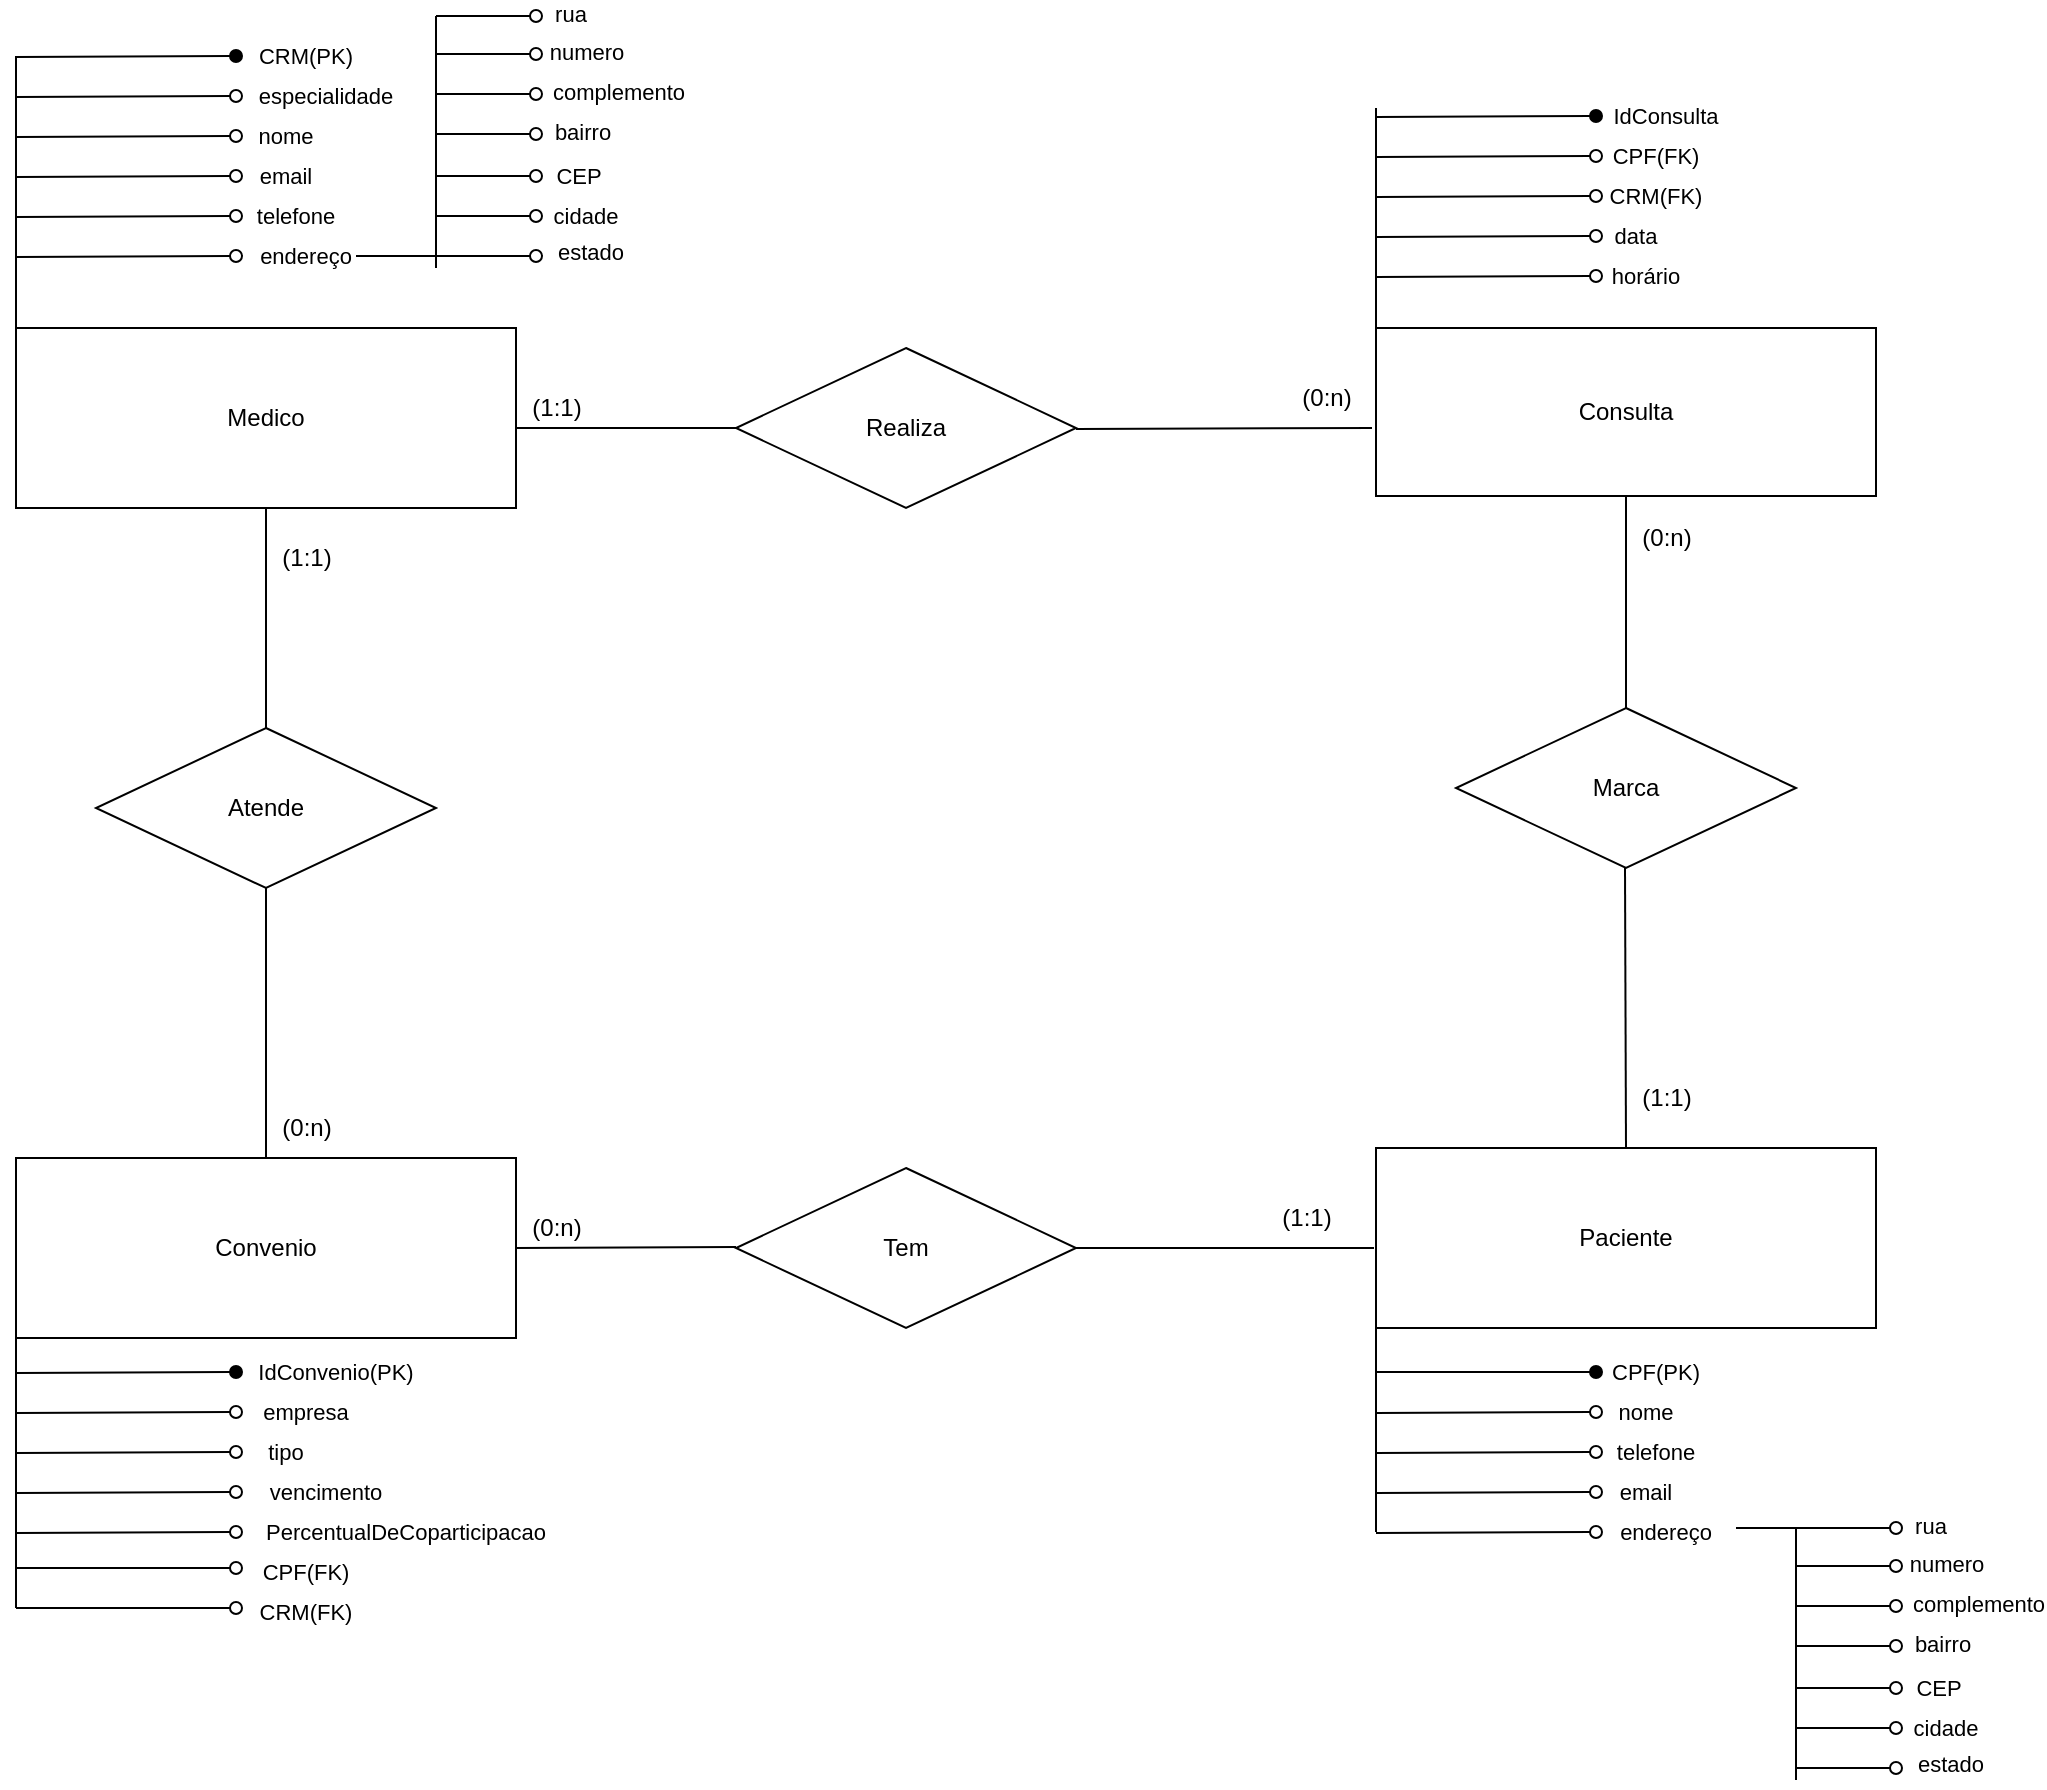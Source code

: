 <mxfile version="24.7.8">
  <diagram id="R2lEEEUBdFMjLlhIrx00" name="Page-1">
    <mxGraphModel dx="1639" dy="1998" grid="1" gridSize="10" guides="1" tooltips="1" connect="1" arrows="1" fold="1" page="1" pageScale="1" pageWidth="850" pageHeight="1100" math="0" shadow="0" extFonts="Permanent Marker^https://fonts.googleapis.com/css?family=Permanent+Marker">
      <root>
        <mxCell id="0" />
        <mxCell id="1" parent="0" />
        <mxCell id="6JEBwcmMibWsPmryH19Y-30" value="Realiza" style="rhombus;whiteSpace=wrap;html=1;" parent="1" vertex="1">
          <mxGeometry x="380" y="170" width="170" height="80" as="geometry" />
        </mxCell>
        <mxCell id="6JEBwcmMibWsPmryH19Y-31" value="Marca" style="rhombus;whiteSpace=wrap;html=1;" parent="1" vertex="1">
          <mxGeometry x="740" y="350" width="170" height="80" as="geometry" />
        </mxCell>
        <mxCell id="6JEBwcmMibWsPmryH19Y-32" value="Tem" style="rhombus;whiteSpace=wrap;html=1;" parent="1" vertex="1">
          <mxGeometry x="380" y="580" width="170" height="80" as="geometry" />
        </mxCell>
        <mxCell id="6JEBwcmMibWsPmryH19Y-33" value="" style="endArrow=none;html=1;rounded=0;entryX=0;entryY=0.5;entryDx=0;entryDy=0;" parent="1" target="6JEBwcmMibWsPmryH19Y-30" edge="1">
          <mxGeometry width="50" height="50" relative="1" as="geometry">
            <mxPoint x="270" y="210" as="sourcePoint" />
            <mxPoint x="350" y="200" as="targetPoint" />
          </mxGeometry>
        </mxCell>
        <mxCell id="6JEBwcmMibWsPmryH19Y-38" value="" style="endArrow=none;html=1;rounded=0;exitX=1;exitY=0.033;exitDx=0;exitDy=0;exitPerimeter=0;entryX=-0.004;entryY=0;entryDx=0;entryDy=0;entryPerimeter=0;" parent="1" edge="1">
          <mxGeometry width="50" height="50" relative="1" as="geometry">
            <mxPoint x="550" y="620" as="sourcePoint" />
            <mxPoint x="699" y="620" as="targetPoint" />
          </mxGeometry>
        </mxCell>
        <mxCell id="6JEBwcmMibWsPmryH19Y-39" value="" style="endArrow=none;html=1;rounded=0;exitX=1;exitY=0.033;exitDx=0;exitDy=0;exitPerimeter=0;entryX=0;entryY=0;entryDx=0;entryDy=0;entryPerimeter=0;" parent="1" edge="1">
          <mxGeometry width="50" height="50" relative="1" as="geometry">
            <mxPoint x="270" y="620" as="sourcePoint" />
            <mxPoint x="380" y="619.5" as="targetPoint" />
          </mxGeometry>
        </mxCell>
        <mxCell id="6JEBwcmMibWsPmryH19Y-40" value="" style="endArrow=oval;html=1;rounded=0;exitX=1;exitY=0.033;exitDx=0;exitDy=0;exitPerimeter=0;entryX=0;entryY=0;entryDx=0;entryDy=0;entryPerimeter=0;endFill=1;" parent="1" edge="1">
          <mxGeometry width="50" height="50" relative="1" as="geometry">
            <mxPoint x="20" y="24.5" as="sourcePoint" />
            <mxPoint x="130" y="24" as="targetPoint" />
          </mxGeometry>
        </mxCell>
        <mxCell id="6JEBwcmMibWsPmryH19Y-41" value="" style="endArrow=oval;html=1;rounded=0;exitX=1;exitY=0.033;exitDx=0;exitDy=0;exitPerimeter=0;entryX=0;entryY=0;entryDx=0;entryDy=0;entryPerimeter=0;endFill=0;" parent="1" edge="1">
          <mxGeometry width="50" height="50" relative="1" as="geometry">
            <mxPoint x="20" y="44.5" as="sourcePoint" />
            <mxPoint x="130" y="44" as="targetPoint" />
          </mxGeometry>
        </mxCell>
        <mxCell id="6JEBwcmMibWsPmryH19Y-42" value="" style="endArrow=oval;html=1;rounded=0;exitX=1;exitY=0.033;exitDx=0;exitDy=0;exitPerimeter=0;entryX=0;entryY=0;entryDx=0;entryDy=0;entryPerimeter=0;endFill=0;" parent="1" edge="1">
          <mxGeometry width="50" height="50" relative="1" as="geometry">
            <mxPoint x="20" y="64.5" as="sourcePoint" />
            <mxPoint x="130" y="64" as="targetPoint" />
          </mxGeometry>
        </mxCell>
        <mxCell id="6JEBwcmMibWsPmryH19Y-43" value="" style="endArrow=oval;html=1;rounded=0;exitX=1;exitY=0.033;exitDx=0;exitDy=0;exitPerimeter=0;entryX=0;entryY=0;entryDx=0;entryDy=0;entryPerimeter=0;endFill=0;" parent="1" edge="1">
          <mxGeometry width="50" height="50" relative="1" as="geometry">
            <mxPoint x="20" y="84.5" as="sourcePoint" />
            <mxPoint x="130" y="84" as="targetPoint" />
          </mxGeometry>
        </mxCell>
        <mxCell id="6JEBwcmMibWsPmryH19Y-44" value="" style="endArrow=oval;html=1;rounded=0;exitX=1;exitY=0.033;exitDx=0;exitDy=0;exitPerimeter=0;entryX=0;entryY=0;entryDx=0;entryDy=0;entryPerimeter=0;endFill=0;" parent="1" edge="1">
          <mxGeometry width="50" height="50" relative="1" as="geometry">
            <mxPoint x="20" y="104.5" as="sourcePoint" />
            <mxPoint x="130" y="104" as="targetPoint" />
          </mxGeometry>
        </mxCell>
        <mxCell id="6JEBwcmMibWsPmryH19Y-45" value="" style="endArrow=oval;html=1;rounded=0;exitX=1;exitY=0.033;exitDx=0;exitDy=0;exitPerimeter=0;entryX=0;entryY=0;entryDx=0;entryDy=0;entryPerimeter=0;endFill=0;" parent="1" edge="1">
          <mxGeometry width="50" height="50" relative="1" as="geometry">
            <mxPoint x="20" y="124.5" as="sourcePoint" />
            <mxPoint x="130" y="124" as="targetPoint" />
          </mxGeometry>
        </mxCell>
        <mxCell id="6JEBwcmMibWsPmryH19Y-46" value="&lt;font style=&quot;font-size: 11px;&quot;&gt;CRM(PK)&lt;/font&gt;" style="text;html=1;align=center;verticalAlign=middle;whiteSpace=wrap;rounded=0;fontSize=11;" parent="1" vertex="1">
          <mxGeometry x="150" y="14" width="30" height="20" as="geometry" />
        </mxCell>
        <mxCell id="6JEBwcmMibWsPmryH19Y-47" value="&lt;font style=&quot;font-size: 11px;&quot;&gt;especialidade&lt;/font&gt;" style="text;html=1;align=center;verticalAlign=middle;whiteSpace=wrap;rounded=0;fontSize=11;" parent="1" vertex="1">
          <mxGeometry x="160" y="34" width="30" height="20" as="geometry" />
        </mxCell>
        <mxCell id="6JEBwcmMibWsPmryH19Y-48" value="&lt;font style=&quot;font-size: 11px;&quot;&gt;nome&lt;/font&gt;" style="text;html=1;align=center;verticalAlign=middle;whiteSpace=wrap;rounded=0;fontSize=11;" parent="1" vertex="1">
          <mxGeometry x="140" y="54" width="30" height="20" as="geometry" />
        </mxCell>
        <mxCell id="6JEBwcmMibWsPmryH19Y-49" value="&lt;font style=&quot;font-size: 11px;&quot;&gt;email&lt;/font&gt;" style="text;html=1;align=center;verticalAlign=middle;whiteSpace=wrap;rounded=0;fontSize=11;" parent="1" vertex="1">
          <mxGeometry x="140" y="74" width="30" height="20" as="geometry" />
        </mxCell>
        <mxCell id="6JEBwcmMibWsPmryH19Y-50" value="telefone" style="text;html=1;align=center;verticalAlign=middle;whiteSpace=wrap;rounded=0;fontSize=11;" parent="1" vertex="1">
          <mxGeometry x="140" y="94" width="40" height="20" as="geometry" />
        </mxCell>
        <mxCell id="6JEBwcmMibWsPmryH19Y-51" value="&lt;font style=&quot;font-size: 11px;&quot;&gt;endereço&lt;/font&gt;" style="text;html=1;align=center;verticalAlign=middle;whiteSpace=wrap;rounded=0;fontSize=11;" parent="1" vertex="1">
          <mxGeometry x="150" y="114" width="30" height="20" as="geometry" />
        </mxCell>
        <mxCell id="6JEBwcmMibWsPmryH19Y-53" value="" style="endArrow=none;html=1;rounded=0;exitX=0;exitY=0;exitDx=0;exitDy=0;" parent="1" source="KnguoLS322Blt1NGnN99-21" edge="1">
          <mxGeometry width="50" height="50" relative="1" as="geometry">
            <mxPoint x="21" y="150" as="sourcePoint" />
            <mxPoint x="20" y="24" as="targetPoint" />
          </mxGeometry>
        </mxCell>
        <mxCell id="6JEBwcmMibWsPmryH19Y-55" value="" style="endArrow=oval;html=1;rounded=0;endFill=0;" parent="1" edge="1">
          <mxGeometry width="50" height="50" relative="1" as="geometry">
            <mxPoint x="230" y="23" as="sourcePoint" />
            <mxPoint x="280" y="23" as="targetPoint" />
          </mxGeometry>
        </mxCell>
        <mxCell id="6JEBwcmMibWsPmryH19Y-56" value="" style="endArrow=oval;html=1;rounded=0;endFill=0;" parent="1" edge="1">
          <mxGeometry width="50" height="50" relative="1" as="geometry">
            <mxPoint x="230" y="43" as="sourcePoint" />
            <mxPoint x="280" y="43" as="targetPoint" />
          </mxGeometry>
        </mxCell>
        <mxCell id="6JEBwcmMibWsPmryH19Y-57" value="" style="endArrow=oval;html=1;rounded=0;endFill=0;" parent="1" edge="1">
          <mxGeometry width="50" height="50" relative="1" as="geometry">
            <mxPoint x="230" y="63" as="sourcePoint" />
            <mxPoint x="280" y="63" as="targetPoint" />
          </mxGeometry>
        </mxCell>
        <mxCell id="6JEBwcmMibWsPmryH19Y-58" value="" style="endArrow=oval;html=1;rounded=0;endFill=0;" parent="1" edge="1">
          <mxGeometry width="50" height="50" relative="1" as="geometry">
            <mxPoint x="230" y="84" as="sourcePoint" />
            <mxPoint x="280" y="84" as="targetPoint" />
          </mxGeometry>
        </mxCell>
        <mxCell id="6JEBwcmMibWsPmryH19Y-59" value="" style="endArrow=oval;html=1;rounded=0;endFill=0;" parent="1" edge="1">
          <mxGeometry width="50" height="50" relative="1" as="geometry">
            <mxPoint x="230" y="104" as="sourcePoint" />
            <mxPoint x="280" y="104" as="targetPoint" />
          </mxGeometry>
        </mxCell>
        <mxCell id="6JEBwcmMibWsPmryH19Y-60" value="" style="endArrow=oval;html=1;rounded=0;endFill=0;" parent="1" edge="1">
          <mxGeometry width="50" height="50" relative="1" as="geometry">
            <mxPoint x="230" y="4" as="sourcePoint" />
            <mxPoint x="280" y="4" as="targetPoint" />
          </mxGeometry>
        </mxCell>
        <mxCell id="6JEBwcmMibWsPmryH19Y-61" value="" style="endArrow=oval;html=1;rounded=0;endFill=0;" parent="1" edge="1">
          <mxGeometry width="50" height="50" relative="1" as="geometry">
            <mxPoint x="230" y="124" as="sourcePoint" />
            <mxPoint x="280" y="124" as="targetPoint" />
          </mxGeometry>
        </mxCell>
        <mxCell id="6JEBwcmMibWsPmryH19Y-63" value="&lt;font style=&quot;font-size: 11px;&quot;&gt;rua&lt;/font&gt;" style="text;html=1;align=center;verticalAlign=middle;whiteSpace=wrap;rounded=0;fontSize=11;" parent="1" vertex="1">
          <mxGeometry x="280" y="-4" width="35" height="14" as="geometry" />
        </mxCell>
        <mxCell id="6JEBwcmMibWsPmryH19Y-64" value="numero" style="text;html=1;align=center;verticalAlign=middle;whiteSpace=wrap;rounded=0;fontSize=11;" parent="1" vertex="1">
          <mxGeometry x="287.5" y="10" width="35" height="24" as="geometry" />
        </mxCell>
        <mxCell id="6JEBwcmMibWsPmryH19Y-65" value="&lt;font style=&quot;font-size: 11px;&quot;&gt;complemento&lt;/font&gt;" style="text;html=1;align=center;verticalAlign=middle;whiteSpace=wrap;rounded=0;fontSize=11;" parent="1" vertex="1">
          <mxGeometry x="300" y="30" width="43" height="24" as="geometry" />
        </mxCell>
        <mxCell id="6JEBwcmMibWsPmryH19Y-66" value="&lt;font style=&quot;font-size: 11px;&quot;&gt;bairro&lt;/font&gt;" style="text;html=1;align=center;verticalAlign=middle;whiteSpace=wrap;rounded=0;fontSize=11;" parent="1" vertex="1">
          <mxGeometry x="282" y="50" width="43" height="24" as="geometry" />
        </mxCell>
        <mxCell id="6JEBwcmMibWsPmryH19Y-67" value="&lt;font style=&quot;font-size: 11px;&quot;&gt;CEP&lt;/font&gt;" style="text;html=1;align=center;verticalAlign=middle;whiteSpace=wrap;rounded=0;fontSize=11;" parent="1" vertex="1">
          <mxGeometry x="280" y="69" width="43" height="30" as="geometry" />
        </mxCell>
        <mxCell id="6JEBwcmMibWsPmryH19Y-68" value="cidade" style="text;html=1;align=center;verticalAlign=middle;whiteSpace=wrap;rounded=0;fontSize=11;" parent="1" vertex="1">
          <mxGeometry x="285" y="89" width="40" height="30" as="geometry" />
        </mxCell>
        <mxCell id="6JEBwcmMibWsPmryH19Y-69" value="&lt;font style=&quot;font-size: 11px;&quot;&gt;estado&lt;/font&gt;" style="text;html=1;align=center;verticalAlign=middle;whiteSpace=wrap;rounded=0;fontSize=11;" parent="1" vertex="1">
          <mxGeometry x="286" y="110" width="43" height="24" as="geometry" />
        </mxCell>
        <mxCell id="6JEBwcmMibWsPmryH19Y-70" value="" style="endArrow=none;html=1;rounded=0;" parent="1" edge="1">
          <mxGeometry width="50" height="50" relative="1" as="geometry">
            <mxPoint x="230" y="130" as="sourcePoint" />
            <mxPoint x="230" y="4" as="targetPoint" />
          </mxGeometry>
        </mxCell>
        <mxCell id="6JEBwcmMibWsPmryH19Y-72" value="" style="endArrow=none;html=1;rounded=0;" parent="1" edge="1">
          <mxGeometry width="50" height="50" relative="1" as="geometry">
            <mxPoint x="190" y="124" as="sourcePoint" />
            <mxPoint x="230" y="124" as="targetPoint" />
          </mxGeometry>
        </mxCell>
        <mxCell id="6JEBwcmMibWsPmryH19Y-80" value="" style="endArrow=oval;html=1;rounded=0;entryX=0;entryY=0;entryDx=0;entryDy=0;entryPerimeter=0;endFill=1;" parent="1" edge="1">
          <mxGeometry width="50" height="50" relative="1" as="geometry">
            <mxPoint x="700" y="682" as="sourcePoint" />
            <mxPoint x="810" y="682" as="targetPoint" />
          </mxGeometry>
        </mxCell>
        <mxCell id="6JEBwcmMibWsPmryH19Y-81" value="" style="endArrow=oval;html=1;rounded=0;exitX=1;exitY=0.033;exitDx=0;exitDy=0;exitPerimeter=0;entryX=0;entryY=0;entryDx=0;entryDy=0;entryPerimeter=0;endFill=0;" parent="1" edge="1">
          <mxGeometry width="50" height="50" relative="1" as="geometry">
            <mxPoint x="700" y="702.5" as="sourcePoint" />
            <mxPoint x="810" y="702" as="targetPoint" />
          </mxGeometry>
        </mxCell>
        <mxCell id="6JEBwcmMibWsPmryH19Y-82" value="" style="endArrow=oval;html=1;rounded=0;exitX=1;exitY=0.033;exitDx=0;exitDy=0;exitPerimeter=0;entryX=0;entryY=0;entryDx=0;entryDy=0;entryPerimeter=0;endFill=0;" parent="1" edge="1">
          <mxGeometry width="50" height="50" relative="1" as="geometry">
            <mxPoint x="700" y="722.5" as="sourcePoint" />
            <mxPoint x="810" y="722" as="targetPoint" />
          </mxGeometry>
        </mxCell>
        <mxCell id="6JEBwcmMibWsPmryH19Y-83" value="" style="endArrow=oval;html=1;rounded=0;exitX=1;exitY=0.033;exitDx=0;exitDy=0;exitPerimeter=0;entryX=0;entryY=0;entryDx=0;entryDy=0;entryPerimeter=0;endFill=0;" parent="1" edge="1">
          <mxGeometry width="50" height="50" relative="1" as="geometry">
            <mxPoint x="700" y="742.5" as="sourcePoint" />
            <mxPoint x="810" y="742" as="targetPoint" />
          </mxGeometry>
        </mxCell>
        <mxCell id="6JEBwcmMibWsPmryH19Y-84" value="" style="endArrow=oval;html=1;rounded=0;exitX=1;exitY=0.033;exitDx=0;exitDy=0;exitPerimeter=0;entryX=0;entryY=0;entryDx=0;entryDy=0;entryPerimeter=0;endFill=0;" parent="1" edge="1">
          <mxGeometry width="50" height="50" relative="1" as="geometry">
            <mxPoint x="700" y="762.5" as="sourcePoint" />
            <mxPoint x="810" y="762" as="targetPoint" />
          </mxGeometry>
        </mxCell>
        <mxCell id="6JEBwcmMibWsPmryH19Y-86" value="" style="endArrow=none;html=1;rounded=0;entryX=0;entryY=1;entryDx=0;entryDy=0;" parent="1" edge="1">
          <mxGeometry width="50" height="50" relative="1" as="geometry">
            <mxPoint x="700" y="762" as="sourcePoint" />
            <mxPoint x="700" y="660" as="targetPoint" />
          </mxGeometry>
        </mxCell>
        <mxCell id="6JEBwcmMibWsPmryH19Y-87" value="CPF(PK)" style="text;html=1;align=center;verticalAlign=middle;whiteSpace=wrap;rounded=0;fontSize=11;" parent="1" vertex="1">
          <mxGeometry x="820" y="672" width="40" height="20" as="geometry" />
        </mxCell>
        <mxCell id="6JEBwcmMibWsPmryH19Y-88" value="nome" style="text;html=1;align=center;verticalAlign=middle;whiteSpace=wrap;rounded=0;fontSize=11;" parent="1" vertex="1">
          <mxGeometry x="820" y="692" width="30" height="20" as="geometry" />
        </mxCell>
        <mxCell id="6JEBwcmMibWsPmryH19Y-89" value="telefone" style="text;html=1;align=center;verticalAlign=middle;whiteSpace=wrap;rounded=0;fontSize=11;" parent="1" vertex="1">
          <mxGeometry x="820" y="712" width="40" height="20" as="geometry" />
        </mxCell>
        <mxCell id="6JEBwcmMibWsPmryH19Y-90" value="email" style="text;html=1;align=center;verticalAlign=middle;whiteSpace=wrap;rounded=0;fontSize=11;" parent="1" vertex="1">
          <mxGeometry x="820" y="732" width="30" height="20" as="geometry" />
        </mxCell>
        <mxCell id="6JEBwcmMibWsPmryH19Y-91" value="endereço" style="text;html=1;align=center;verticalAlign=middle;whiteSpace=wrap;rounded=0;fontSize=11;" parent="1" vertex="1">
          <mxGeometry x="830" y="752" width="30" height="20" as="geometry" />
        </mxCell>
        <mxCell id="6JEBwcmMibWsPmryH19Y-93" value="" style="endArrow=oval;html=1;rounded=0;exitX=1;exitY=0.033;exitDx=0;exitDy=0;exitPerimeter=0;entryX=0;entryY=0;entryDx=0;entryDy=0;entryPerimeter=0;endFill=1;" parent="1" edge="1">
          <mxGeometry width="50" height="50" relative="1" as="geometry">
            <mxPoint x="700" y="54.5" as="sourcePoint" />
            <mxPoint x="810" y="54" as="targetPoint" />
          </mxGeometry>
        </mxCell>
        <mxCell id="6JEBwcmMibWsPmryH19Y-94" value="" style="endArrow=oval;html=1;rounded=0;exitX=1;exitY=0.033;exitDx=0;exitDy=0;exitPerimeter=0;entryX=0;entryY=0;entryDx=0;entryDy=0;entryPerimeter=0;endFill=0;" parent="1" edge="1">
          <mxGeometry width="50" height="50" relative="1" as="geometry">
            <mxPoint x="700" y="114.5" as="sourcePoint" />
            <mxPoint x="810" y="114" as="targetPoint" />
          </mxGeometry>
        </mxCell>
        <mxCell id="6JEBwcmMibWsPmryH19Y-95" value="" style="endArrow=oval;html=1;rounded=0;exitX=1;exitY=0.033;exitDx=0;exitDy=0;exitPerimeter=0;entryX=0;entryY=0;entryDx=0;entryDy=0;entryPerimeter=0;endFill=0;" parent="1" edge="1">
          <mxGeometry width="50" height="50" relative="1" as="geometry">
            <mxPoint x="700" y="134.5" as="sourcePoint" />
            <mxPoint x="810" y="134" as="targetPoint" />
          </mxGeometry>
        </mxCell>
        <mxCell id="6JEBwcmMibWsPmryH19Y-98" value="" style="endArrow=none;html=1;rounded=0;exitX=0;exitY=0;exitDx=0;exitDy=0;" parent="1" source="KnguoLS322Blt1NGnN99-20" edge="1">
          <mxGeometry width="50" height="50" relative="1" as="geometry">
            <mxPoint x="700" y="150" as="sourcePoint" />
            <mxPoint x="700" y="50" as="targetPoint" />
          </mxGeometry>
        </mxCell>
        <mxCell id="6JEBwcmMibWsPmryH19Y-99" value="IdConsulta" style="text;html=1;align=center;verticalAlign=middle;whiteSpace=wrap;rounded=0;fontSize=11;" parent="1" vertex="1">
          <mxGeometry x="825" y="44" width="40" height="20" as="geometry" />
        </mxCell>
        <mxCell id="6JEBwcmMibWsPmryH19Y-100" value="data" style="text;html=1;align=center;verticalAlign=middle;whiteSpace=wrap;rounded=0;fontSize=11;" parent="1" vertex="1">
          <mxGeometry x="815" y="104" width="30" height="20" as="geometry" />
        </mxCell>
        <mxCell id="6JEBwcmMibWsPmryH19Y-101" value="horário" style="text;html=1;align=center;verticalAlign=middle;whiteSpace=wrap;rounded=0;fontSize=11;" parent="1" vertex="1">
          <mxGeometry x="815" y="124" width="40" height="20" as="geometry" />
        </mxCell>
        <mxCell id="6JEBwcmMibWsPmryH19Y-104" value="" style="endArrow=oval;html=1;rounded=0;exitX=1;exitY=0.033;exitDx=0;exitDy=0;exitPerimeter=0;entryX=0;entryY=0;entryDx=0;entryDy=0;entryPerimeter=0;endFill=1;" parent="1" edge="1">
          <mxGeometry width="50" height="50" relative="1" as="geometry">
            <mxPoint x="20" y="682.5" as="sourcePoint" />
            <mxPoint x="130" y="682" as="targetPoint" />
          </mxGeometry>
        </mxCell>
        <mxCell id="6JEBwcmMibWsPmryH19Y-105" value="" style="endArrow=oval;html=1;rounded=0;exitX=1;exitY=0.033;exitDx=0;exitDy=0;exitPerimeter=0;entryX=0;entryY=0;entryDx=0;entryDy=0;entryPerimeter=0;endFill=0;" parent="1" edge="1">
          <mxGeometry width="50" height="50" relative="1" as="geometry">
            <mxPoint x="20" y="702.5" as="sourcePoint" />
            <mxPoint x="130" y="702" as="targetPoint" />
          </mxGeometry>
        </mxCell>
        <mxCell id="6JEBwcmMibWsPmryH19Y-106" value="" style="endArrow=oval;html=1;rounded=0;exitX=1;exitY=0.033;exitDx=0;exitDy=0;exitPerimeter=0;entryX=0;entryY=0;entryDx=0;entryDy=0;entryPerimeter=0;endFill=0;" parent="1" edge="1">
          <mxGeometry width="50" height="50" relative="1" as="geometry">
            <mxPoint x="20" y="722.5" as="sourcePoint" />
            <mxPoint x="130" y="722" as="targetPoint" />
          </mxGeometry>
        </mxCell>
        <mxCell id="6JEBwcmMibWsPmryH19Y-107" value="" style="endArrow=oval;html=1;rounded=0;exitX=1;exitY=0.033;exitDx=0;exitDy=0;exitPerimeter=0;entryX=0;entryY=0;entryDx=0;entryDy=0;entryPerimeter=0;endFill=0;" parent="1" edge="1">
          <mxGeometry width="50" height="50" relative="1" as="geometry">
            <mxPoint x="20" y="742.5" as="sourcePoint" />
            <mxPoint x="130" y="742" as="targetPoint" />
          </mxGeometry>
        </mxCell>
        <mxCell id="6JEBwcmMibWsPmryH19Y-108" value="" style="endArrow=oval;html=1;rounded=0;exitX=1;exitY=0.033;exitDx=0;exitDy=0;exitPerimeter=0;entryX=0;entryY=0;entryDx=0;entryDy=0;entryPerimeter=0;endFill=0;" parent="1" edge="1">
          <mxGeometry width="50" height="50" relative="1" as="geometry">
            <mxPoint x="20" y="762.5" as="sourcePoint" />
            <mxPoint x="130" y="762" as="targetPoint" />
          </mxGeometry>
        </mxCell>
        <mxCell id="6JEBwcmMibWsPmryH19Y-109" value="" style="endArrow=none;html=1;rounded=0;entryX=0;entryY=1;entryDx=0;entryDy=0;" parent="1" edge="1">
          <mxGeometry width="50" height="50" relative="1" as="geometry">
            <mxPoint x="20" y="800" as="sourcePoint" />
            <mxPoint x="20" y="660" as="targetPoint" />
          </mxGeometry>
        </mxCell>
        <mxCell id="6JEBwcmMibWsPmryH19Y-110" value="IdConvenio(PK)" style="text;html=1;align=center;verticalAlign=middle;whiteSpace=wrap;rounded=0;fontSize=11;" parent="1" vertex="1">
          <mxGeometry x="160" y="672" width="40" height="20" as="geometry" />
        </mxCell>
        <mxCell id="6JEBwcmMibWsPmryH19Y-111" value="empresa" style="text;html=1;align=center;verticalAlign=middle;whiteSpace=wrap;rounded=0;fontSize=11;" parent="1" vertex="1">
          <mxGeometry x="150" y="692" width="30" height="20" as="geometry" />
        </mxCell>
        <mxCell id="6JEBwcmMibWsPmryH19Y-112" value="tipo" style="text;html=1;align=center;verticalAlign=middle;whiteSpace=wrap;rounded=0;fontSize=11;" parent="1" vertex="1">
          <mxGeometry x="140" y="712" width="30" height="20" as="geometry" />
        </mxCell>
        <mxCell id="6JEBwcmMibWsPmryH19Y-113" value="vencimento" style="text;html=1;align=center;verticalAlign=middle;whiteSpace=wrap;rounded=0;fontSize=11;" parent="1" vertex="1">
          <mxGeometry x="160" y="732" width="30" height="20" as="geometry" />
        </mxCell>
        <mxCell id="6JEBwcmMibWsPmryH19Y-114" value="PercentualDeCoparticipacao" style="text;html=1;align=center;verticalAlign=middle;whiteSpace=wrap;rounded=0;fontSize=11;" parent="1" vertex="1">
          <mxGeometry x="200" y="752" width="30" height="20" as="geometry" />
        </mxCell>
        <mxCell id="KnguoLS322Blt1NGnN99-1" value="" style="endArrow=none;html=1;rounded=0;entryX=-0.008;entryY=1;entryDx=0;entryDy=0;exitX=1;exitY=0.033;exitDx=0;exitDy=0;exitPerimeter=0;entryPerimeter=0;" parent="1" edge="1">
          <mxGeometry width="50" height="50" relative="1" as="geometry">
            <mxPoint x="550" y="210.5" as="sourcePoint" />
            <mxPoint x="698" y="210" as="targetPoint" />
          </mxGeometry>
        </mxCell>
        <mxCell id="KnguoLS322Blt1NGnN99-2" value="" style="endArrow=none;html=1;rounded=0;entryX=0.5;entryY=0.952;entryDx=0;entryDy=0;exitX=0.5;exitY=0;exitDx=0;exitDy=0;entryPerimeter=0;" parent="1" source="6JEBwcmMibWsPmryH19Y-31" target="KnguoLS322Blt1NGnN99-20" edge="1">
          <mxGeometry width="50" height="50" relative="1" as="geometry">
            <mxPoint x="802" y="320.5" as="sourcePoint" />
            <mxPoint x="825" y="250" as="targetPoint" />
          </mxGeometry>
        </mxCell>
        <mxCell id="KnguoLS322Blt1NGnN99-3" value="" style="endArrow=none;html=1;rounded=0;entryX=0.5;entryY=1;entryDx=0;entryDy=0;exitX=0.5;exitY=0;exitDx=0;exitDy=0;" parent="1" source="KnguoLS322Blt1NGnN99-23" edge="1">
          <mxGeometry width="50" height="50" relative="1" as="geometry">
            <mxPoint x="825" y="560" as="sourcePoint" />
            <mxPoint x="824.5" y="430" as="targetPoint" />
          </mxGeometry>
        </mxCell>
        <mxCell id="KnguoLS322Blt1NGnN99-4" value="Atende" style="rhombus;whiteSpace=wrap;html=1;" parent="1" vertex="1">
          <mxGeometry x="60" y="360" width="170" height="80" as="geometry" />
        </mxCell>
        <mxCell id="KnguoLS322Blt1NGnN99-5" value="" style="endArrow=none;html=1;rounded=0;entryX=0.5;entryY=1;entryDx=0;entryDy=0;exitX=0.5;exitY=0;exitDx=0;exitDy=0;" parent="1" source="KnguoLS322Blt1NGnN99-4" edge="1">
          <mxGeometry width="50" height="50" relative="1" as="geometry">
            <mxPoint x="140.5" y="380" as="sourcePoint" />
            <mxPoint x="145" y="250" as="targetPoint" />
          </mxGeometry>
        </mxCell>
        <mxCell id="KnguoLS322Blt1NGnN99-6" value="" style="endArrow=none;html=1;rounded=0;entryX=0.5;entryY=1;entryDx=0;entryDy=0;exitX=0.5;exitY=0;exitDx=0;exitDy=0;" parent="1" source="KnguoLS322Blt1NGnN99-22" target="KnguoLS322Blt1NGnN99-4" edge="1">
          <mxGeometry width="50" height="50" relative="1" as="geometry">
            <mxPoint x="145" y="560" as="sourcePoint" />
            <mxPoint x="155" y="260" as="targetPoint" />
          </mxGeometry>
        </mxCell>
        <mxCell id="KnguoLS322Blt1NGnN99-7" value="(1:1)" style="text;html=1;align=center;verticalAlign=middle;resizable=0;points=[];autosize=1;strokeColor=none;fillColor=none;" parent="1" vertex="1">
          <mxGeometry x="265" y="185" width="50" height="30" as="geometry" />
        </mxCell>
        <mxCell id="KnguoLS322Blt1NGnN99-8" value="(0:n)" style="text;html=1;align=center;verticalAlign=middle;resizable=0;points=[];autosize=1;strokeColor=none;fillColor=none;" parent="1" vertex="1">
          <mxGeometry x="650" y="180" width="50" height="30" as="geometry" />
        </mxCell>
        <mxCell id="KnguoLS322Blt1NGnN99-9" value="(1:1)" style="text;html=1;align=center;verticalAlign=middle;resizable=0;points=[];autosize=1;strokeColor=none;fillColor=none;" parent="1" vertex="1">
          <mxGeometry x="140" y="260" width="50" height="30" as="geometry" />
        </mxCell>
        <mxCell id="KnguoLS322Blt1NGnN99-10" value="(0:n)" style="text;html=1;align=center;verticalAlign=middle;resizable=0;points=[];autosize=1;strokeColor=none;fillColor=none;" parent="1" vertex="1">
          <mxGeometry x="140" y="545" width="50" height="30" as="geometry" />
        </mxCell>
        <mxCell id="KnguoLS322Blt1NGnN99-11" value="(0:n)" style="text;html=1;align=center;verticalAlign=middle;resizable=0;points=[];autosize=1;strokeColor=none;fillColor=none;" parent="1" vertex="1">
          <mxGeometry x="820" y="250" width="50" height="30" as="geometry" />
        </mxCell>
        <mxCell id="KnguoLS322Blt1NGnN99-12" value="(1:1)" style="text;html=1;align=center;verticalAlign=middle;resizable=0;points=[];autosize=1;strokeColor=none;fillColor=none;" parent="1" vertex="1">
          <mxGeometry x="820" y="530" width="50" height="30" as="geometry" />
        </mxCell>
        <mxCell id="KnguoLS322Blt1NGnN99-13" value="(0:n)" style="text;html=1;align=center;verticalAlign=middle;resizable=0;points=[];autosize=1;strokeColor=none;fillColor=none;" parent="1" vertex="1">
          <mxGeometry x="265" y="595" width="50" height="30" as="geometry" />
        </mxCell>
        <mxCell id="KnguoLS322Blt1NGnN99-14" value="(1:1)" style="text;html=1;align=center;verticalAlign=middle;resizable=0;points=[];autosize=1;strokeColor=none;fillColor=none;" parent="1" vertex="1">
          <mxGeometry x="640" y="590" width="50" height="30" as="geometry" />
        </mxCell>
        <mxCell id="KnguoLS322Blt1NGnN99-15" value="" style="endArrow=oval;html=1;rounded=0;exitX=1;exitY=0.033;exitDx=0;exitDy=0;exitPerimeter=0;entryX=0;entryY=0;entryDx=0;entryDy=0;entryPerimeter=0;endFill=0;" parent="1" edge="1">
          <mxGeometry width="50" height="50" relative="1" as="geometry">
            <mxPoint x="700" y="94.5" as="sourcePoint" />
            <mxPoint x="810" y="94" as="targetPoint" />
          </mxGeometry>
        </mxCell>
        <mxCell id="KnguoLS322Blt1NGnN99-16" value="CRM(FK)" style="text;html=1;align=center;verticalAlign=middle;whiteSpace=wrap;rounded=0;fontSize=11;" parent="1" vertex="1">
          <mxGeometry x="825" y="84" width="30" height="20" as="geometry" />
        </mxCell>
        <mxCell id="KnguoLS322Blt1NGnN99-17" value="" style="endArrow=oval;html=1;rounded=0;endFill=0;" parent="1" edge="1">
          <mxGeometry width="50" height="50" relative="1" as="geometry">
            <mxPoint x="20" y="780" as="sourcePoint" />
            <mxPoint x="130" y="780" as="targetPoint" />
          </mxGeometry>
        </mxCell>
        <mxCell id="KnguoLS322Blt1NGnN99-18" value="CPF(FK)" style="text;html=1;align=center;verticalAlign=middle;whiteSpace=wrap;rounded=0;fontSize=11;" parent="1" vertex="1">
          <mxGeometry x="145" y="772" width="40" height="20" as="geometry" />
        </mxCell>
        <mxCell id="KnguoLS322Blt1NGnN99-20" value="Consulta" style="rounded=0;whiteSpace=wrap;html=1;" parent="1" vertex="1">
          <mxGeometry x="700" y="160" width="250" height="84" as="geometry" />
        </mxCell>
        <mxCell id="KnguoLS322Blt1NGnN99-21" value="Medico" style="rounded=0;whiteSpace=wrap;html=1;" parent="1" vertex="1">
          <mxGeometry x="20" y="160" width="250" height="90" as="geometry" />
        </mxCell>
        <mxCell id="KnguoLS322Blt1NGnN99-22" value="Convenio" style="rounded=0;whiteSpace=wrap;html=1;" parent="1" vertex="1">
          <mxGeometry x="20" y="575" width="250" height="90" as="geometry" />
        </mxCell>
        <mxCell id="KnguoLS322Blt1NGnN99-23" value="Paciente" style="rounded=0;whiteSpace=wrap;html=1;" parent="1" vertex="1">
          <mxGeometry x="700" y="570" width="250" height="90" as="geometry" />
        </mxCell>
        <mxCell id="KnguoLS322Blt1NGnN99-24" value="" style="endArrow=oval;html=1;rounded=0;endFill=0;" parent="1" edge="1">
          <mxGeometry width="50" height="50" relative="1" as="geometry">
            <mxPoint x="20" y="800" as="sourcePoint" />
            <mxPoint x="130" y="800" as="targetPoint" />
          </mxGeometry>
        </mxCell>
        <mxCell id="KnguoLS322Blt1NGnN99-25" value="CRM(FK)" style="text;html=1;align=center;verticalAlign=middle;whiteSpace=wrap;rounded=0;fontSize=11;" parent="1" vertex="1">
          <mxGeometry x="145" y="792" width="40" height="20" as="geometry" />
        </mxCell>
        <mxCell id="KnguoLS322Blt1NGnN99-27" value="" style="endArrow=oval;html=1;rounded=0;exitX=1;exitY=0.033;exitDx=0;exitDy=0;exitPerimeter=0;entryX=0;entryY=0;entryDx=0;entryDy=0;entryPerimeter=0;endFill=0;" parent="1" edge="1">
          <mxGeometry width="50" height="50" relative="1" as="geometry">
            <mxPoint x="700" y="74.5" as="sourcePoint" />
            <mxPoint x="810" y="74" as="targetPoint" />
          </mxGeometry>
        </mxCell>
        <mxCell id="KnguoLS322Blt1NGnN99-28" value="CPF(FK)" style="text;html=1;align=center;verticalAlign=middle;whiteSpace=wrap;rounded=0;fontSize=11;" parent="1" vertex="1">
          <mxGeometry x="825" y="64" width="30" height="20" as="geometry" />
        </mxCell>
        <mxCell id="KnguoLS322Blt1NGnN99-29" value="" style="endArrow=oval;html=1;rounded=0;endFill=0;" parent="1" edge="1">
          <mxGeometry width="50" height="50" relative="1" as="geometry">
            <mxPoint x="910" y="779" as="sourcePoint" />
            <mxPoint x="960" y="779" as="targetPoint" />
          </mxGeometry>
        </mxCell>
        <mxCell id="KnguoLS322Blt1NGnN99-30" value="" style="endArrow=oval;html=1;rounded=0;endFill=0;" parent="1" edge="1">
          <mxGeometry width="50" height="50" relative="1" as="geometry">
            <mxPoint x="910" y="799" as="sourcePoint" />
            <mxPoint x="960" y="799" as="targetPoint" />
          </mxGeometry>
        </mxCell>
        <mxCell id="KnguoLS322Blt1NGnN99-31" value="" style="endArrow=oval;html=1;rounded=0;endFill=0;" parent="1" edge="1">
          <mxGeometry width="50" height="50" relative="1" as="geometry">
            <mxPoint x="910" y="819" as="sourcePoint" />
            <mxPoint x="960" y="819" as="targetPoint" />
          </mxGeometry>
        </mxCell>
        <mxCell id="KnguoLS322Blt1NGnN99-32" value="" style="endArrow=oval;html=1;rounded=0;endFill=0;" parent="1" edge="1">
          <mxGeometry width="50" height="50" relative="1" as="geometry">
            <mxPoint x="910" y="840" as="sourcePoint" />
            <mxPoint x="960" y="840" as="targetPoint" />
          </mxGeometry>
        </mxCell>
        <mxCell id="KnguoLS322Blt1NGnN99-33" value="" style="endArrow=oval;html=1;rounded=0;endFill=0;" parent="1" edge="1">
          <mxGeometry width="50" height="50" relative="1" as="geometry">
            <mxPoint x="910" y="860" as="sourcePoint" />
            <mxPoint x="960" y="860" as="targetPoint" />
          </mxGeometry>
        </mxCell>
        <mxCell id="KnguoLS322Blt1NGnN99-34" value="" style="endArrow=oval;html=1;rounded=0;endFill=0;" parent="1" edge="1">
          <mxGeometry width="50" height="50" relative="1" as="geometry">
            <mxPoint x="910" y="760" as="sourcePoint" />
            <mxPoint x="960" y="760" as="targetPoint" />
          </mxGeometry>
        </mxCell>
        <mxCell id="KnguoLS322Blt1NGnN99-35" value="" style="endArrow=oval;html=1;rounded=0;endFill=0;" parent="1" edge="1">
          <mxGeometry width="50" height="50" relative="1" as="geometry">
            <mxPoint x="910" y="880" as="sourcePoint" />
            <mxPoint x="960" y="880" as="targetPoint" />
          </mxGeometry>
        </mxCell>
        <mxCell id="KnguoLS322Blt1NGnN99-36" value="&lt;font style=&quot;font-size: 11px;&quot;&gt;rua&lt;/font&gt;" style="text;html=1;align=center;verticalAlign=middle;whiteSpace=wrap;rounded=0;fontSize=11;" parent="1" vertex="1">
          <mxGeometry x="960" y="752" width="35" height="14" as="geometry" />
        </mxCell>
        <mxCell id="KnguoLS322Blt1NGnN99-37" value="numero" style="text;html=1;align=center;verticalAlign=middle;whiteSpace=wrap;rounded=0;fontSize=11;" parent="1" vertex="1">
          <mxGeometry x="967.5" y="766" width="35" height="24" as="geometry" />
        </mxCell>
        <mxCell id="KnguoLS322Blt1NGnN99-38" value="&lt;font style=&quot;font-size: 11px;&quot;&gt;complemento&lt;/font&gt;" style="text;html=1;align=center;verticalAlign=middle;whiteSpace=wrap;rounded=0;fontSize=11;" parent="1" vertex="1">
          <mxGeometry x="980" y="786" width="43" height="24" as="geometry" />
        </mxCell>
        <mxCell id="KnguoLS322Blt1NGnN99-39" value="&lt;font style=&quot;font-size: 11px;&quot;&gt;bairro&lt;/font&gt;" style="text;html=1;align=center;verticalAlign=middle;whiteSpace=wrap;rounded=0;fontSize=11;" parent="1" vertex="1">
          <mxGeometry x="962" y="806" width="43" height="24" as="geometry" />
        </mxCell>
        <mxCell id="KnguoLS322Blt1NGnN99-40" value="&lt;font style=&quot;font-size: 11px;&quot;&gt;CEP&lt;/font&gt;" style="text;html=1;align=center;verticalAlign=middle;whiteSpace=wrap;rounded=0;fontSize=11;" parent="1" vertex="1">
          <mxGeometry x="960" y="825" width="43" height="30" as="geometry" />
        </mxCell>
        <mxCell id="KnguoLS322Blt1NGnN99-41" value="cidade" style="text;html=1;align=center;verticalAlign=middle;whiteSpace=wrap;rounded=0;fontSize=11;" parent="1" vertex="1">
          <mxGeometry x="965" y="845" width="40" height="30" as="geometry" />
        </mxCell>
        <mxCell id="KnguoLS322Blt1NGnN99-42" value="&lt;font style=&quot;font-size: 11px;&quot;&gt;estado&lt;/font&gt;" style="text;html=1;align=center;verticalAlign=middle;whiteSpace=wrap;rounded=0;fontSize=11;" parent="1" vertex="1">
          <mxGeometry x="966" y="866" width="43" height="24" as="geometry" />
        </mxCell>
        <mxCell id="KnguoLS322Blt1NGnN99-43" value="" style="endArrow=none;html=1;rounded=0;" parent="1" edge="1">
          <mxGeometry width="50" height="50" relative="1" as="geometry">
            <mxPoint x="910" y="886" as="sourcePoint" />
            <mxPoint x="910" y="760" as="targetPoint" />
          </mxGeometry>
        </mxCell>
        <mxCell id="KnguoLS322Blt1NGnN99-44" value="" style="endArrow=none;html=1;rounded=0;" parent="1" edge="1">
          <mxGeometry width="50" height="50" relative="1" as="geometry">
            <mxPoint x="880" y="760" as="sourcePoint" />
            <mxPoint x="910" y="760" as="targetPoint" />
          </mxGeometry>
        </mxCell>
      </root>
    </mxGraphModel>
  </diagram>
</mxfile>
